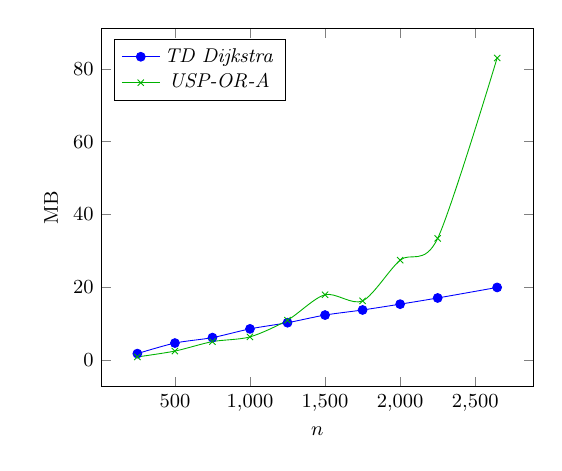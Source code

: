 \tikzstyle{textstyle}=[font=\fontsize{9}{9}\selectfont]
\begin{tikzpicture}[textstyle, scale=0.8]
    \begin{axis}[
        xlabel={$n$},
        ylabel={MB},
		legend pos=north west
        ]
        
    \addplot[smooth,mark=*,color=blue] plot coordinates {
		(250,1.7)
		(500,4.6)
		(750,6.1)
		(1000,8.5)
		(1250,10.2)
		(1500,12.3)
		(1750,13.7)
		(2000,15.3)
		(2250,17.0)
		(2646,19.9)
    };
    \addlegendentry{\textit{TD Dijkstra}}
    
    \addplot[smooth,mark=x,color=green!70!black] plot coordinates {
		(250,0.8)
		(500,2.4)
		(750,5.0)
		(1000,6.3)
		(1250,10.9)
		(1500,17.9)
		(1750,16.2)
		(2000,27.4)
		(2250,33.4)
		(2646,83.0)
    };
    \addlegendentry{\textit{USP-OR-A}}
    
    \end{axis}
\end{tikzpicture}
